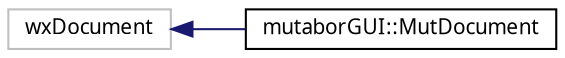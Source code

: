 digraph "Grafische Darstellung der Klassenhierarchie"
{
  edge [fontname="Sans",fontsize="10",labelfontname="Sans",labelfontsize="10"];
  node [fontname="Sans",fontsize="10",shape=record];
  rankdir="LR";
  Node51 [label="wxDocument",height=0.2,width=0.4,color="grey75", fillcolor="white", style="filled"];
  Node51 -> Node0 [dir="back",color="midnightblue",fontsize="10",style="solid",fontname="Sans"];
  Node0 [label="mutaborGUI::MutDocument",height=0.2,width=0.4,color="black", fillcolor="white", style="filled",URL="$de/dd5/classmutaborGUI_1_1MutDocument.html"];
}
